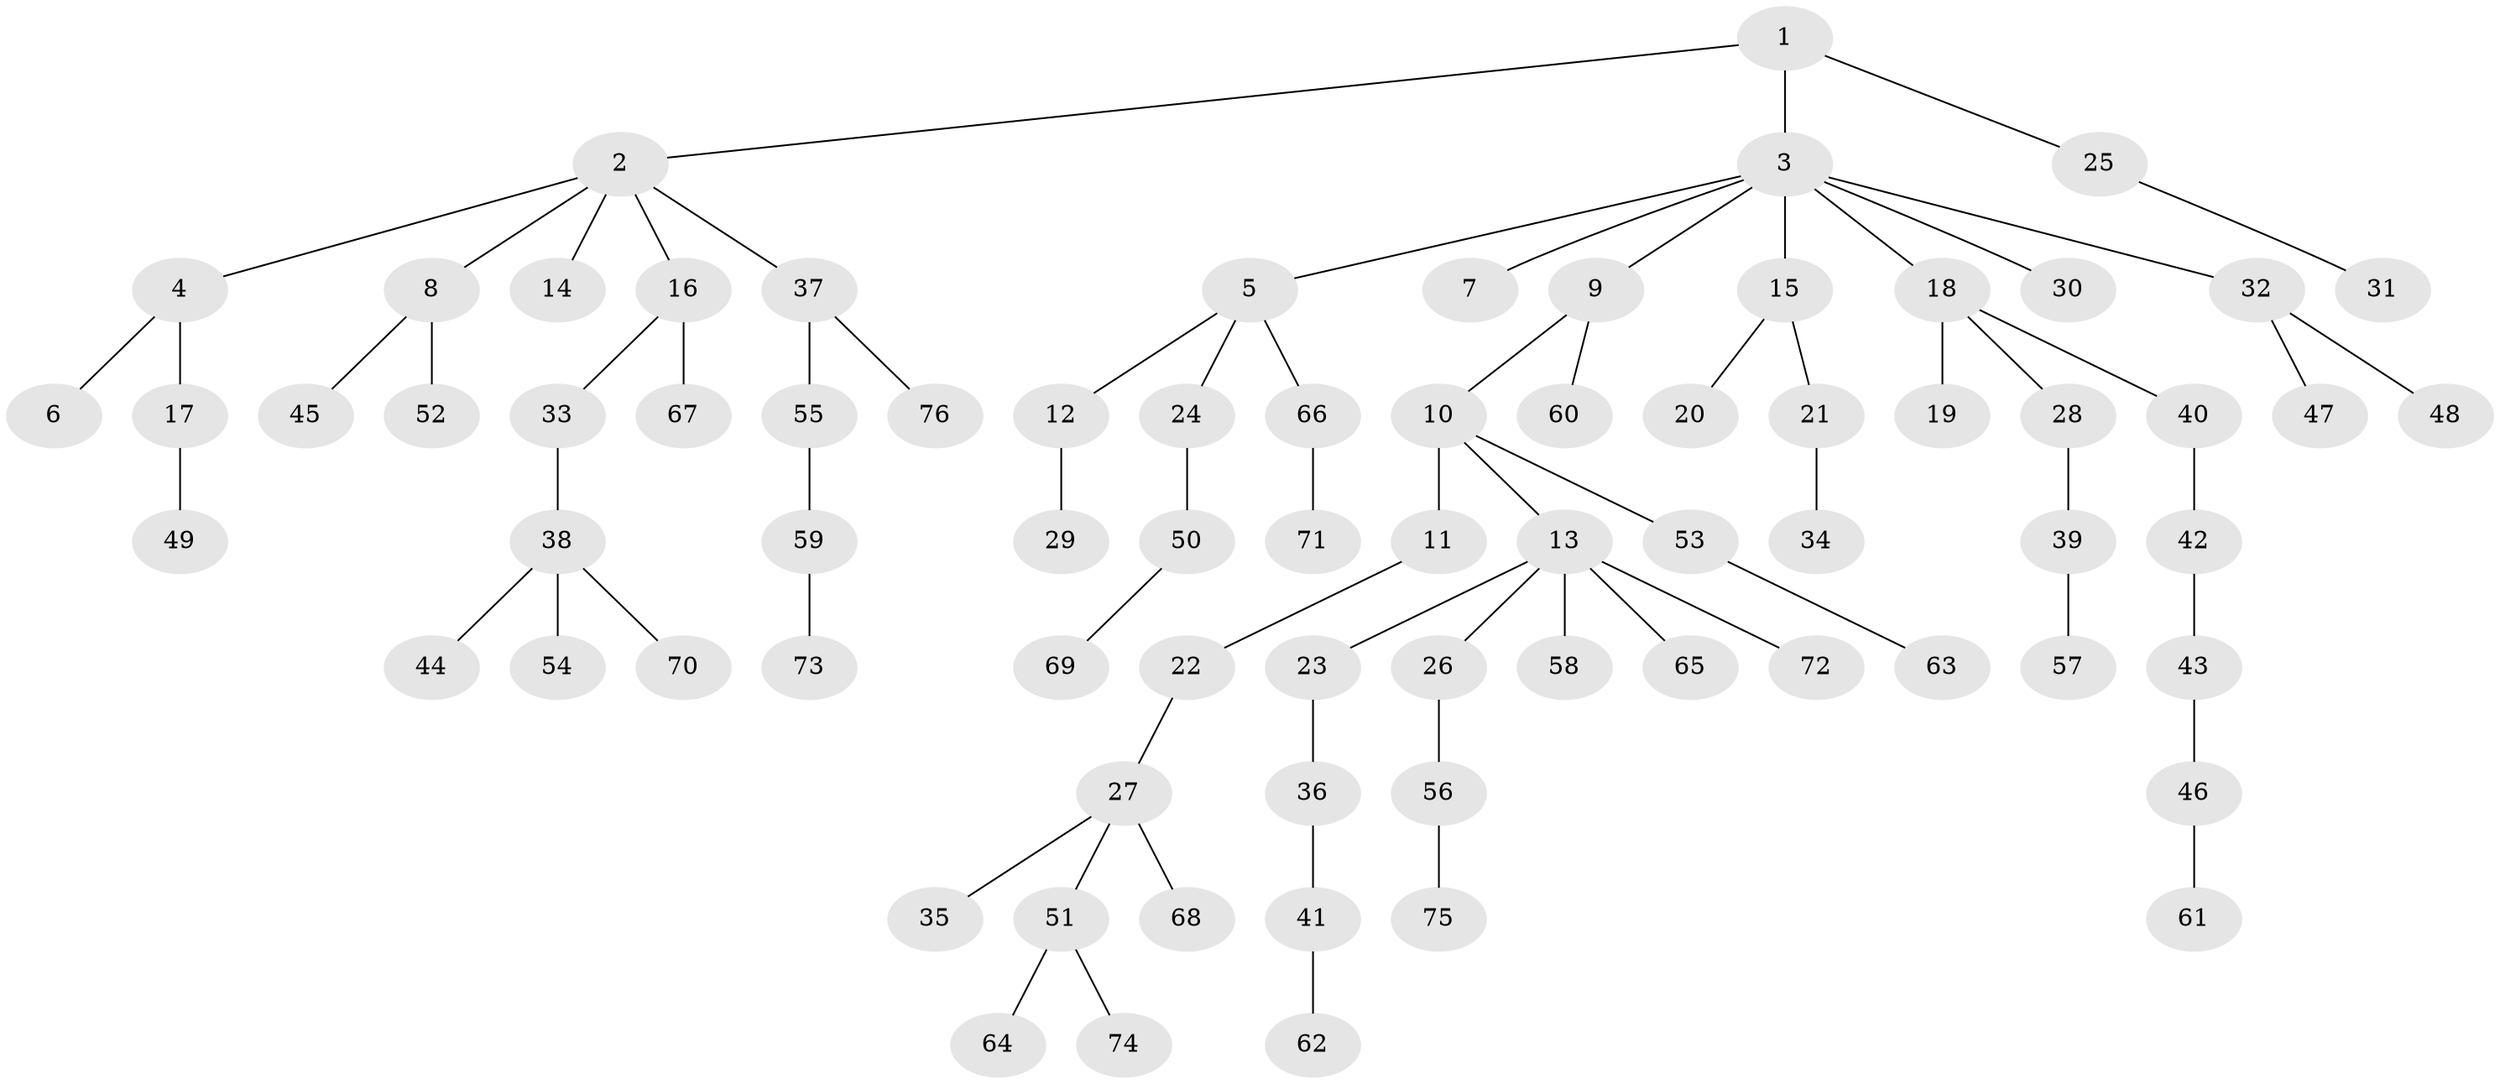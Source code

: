 // coarse degree distribution, {3: 0.09803921568627451, 7: 0.0392156862745098, 4: 0.0392156862745098, 1: 0.5294117647058824, 2: 0.2549019607843137, 5: 0.0392156862745098}
// Generated by graph-tools (version 1.1) at 2025/52/02/27/25 19:52:10]
// undirected, 76 vertices, 75 edges
graph export_dot {
graph [start="1"]
  node [color=gray90,style=filled];
  1;
  2;
  3;
  4;
  5;
  6;
  7;
  8;
  9;
  10;
  11;
  12;
  13;
  14;
  15;
  16;
  17;
  18;
  19;
  20;
  21;
  22;
  23;
  24;
  25;
  26;
  27;
  28;
  29;
  30;
  31;
  32;
  33;
  34;
  35;
  36;
  37;
  38;
  39;
  40;
  41;
  42;
  43;
  44;
  45;
  46;
  47;
  48;
  49;
  50;
  51;
  52;
  53;
  54;
  55;
  56;
  57;
  58;
  59;
  60;
  61;
  62;
  63;
  64;
  65;
  66;
  67;
  68;
  69;
  70;
  71;
  72;
  73;
  74;
  75;
  76;
  1 -- 2;
  1 -- 3;
  1 -- 25;
  2 -- 4;
  2 -- 8;
  2 -- 14;
  2 -- 16;
  2 -- 37;
  3 -- 5;
  3 -- 7;
  3 -- 9;
  3 -- 15;
  3 -- 18;
  3 -- 30;
  3 -- 32;
  4 -- 6;
  4 -- 17;
  5 -- 12;
  5 -- 24;
  5 -- 66;
  8 -- 45;
  8 -- 52;
  9 -- 10;
  9 -- 60;
  10 -- 11;
  10 -- 13;
  10 -- 53;
  11 -- 22;
  12 -- 29;
  13 -- 23;
  13 -- 26;
  13 -- 58;
  13 -- 65;
  13 -- 72;
  15 -- 20;
  15 -- 21;
  16 -- 33;
  16 -- 67;
  17 -- 49;
  18 -- 19;
  18 -- 28;
  18 -- 40;
  21 -- 34;
  22 -- 27;
  23 -- 36;
  24 -- 50;
  25 -- 31;
  26 -- 56;
  27 -- 35;
  27 -- 51;
  27 -- 68;
  28 -- 39;
  32 -- 47;
  32 -- 48;
  33 -- 38;
  36 -- 41;
  37 -- 55;
  37 -- 76;
  38 -- 44;
  38 -- 54;
  38 -- 70;
  39 -- 57;
  40 -- 42;
  41 -- 62;
  42 -- 43;
  43 -- 46;
  46 -- 61;
  50 -- 69;
  51 -- 64;
  51 -- 74;
  53 -- 63;
  55 -- 59;
  56 -- 75;
  59 -- 73;
  66 -- 71;
}
